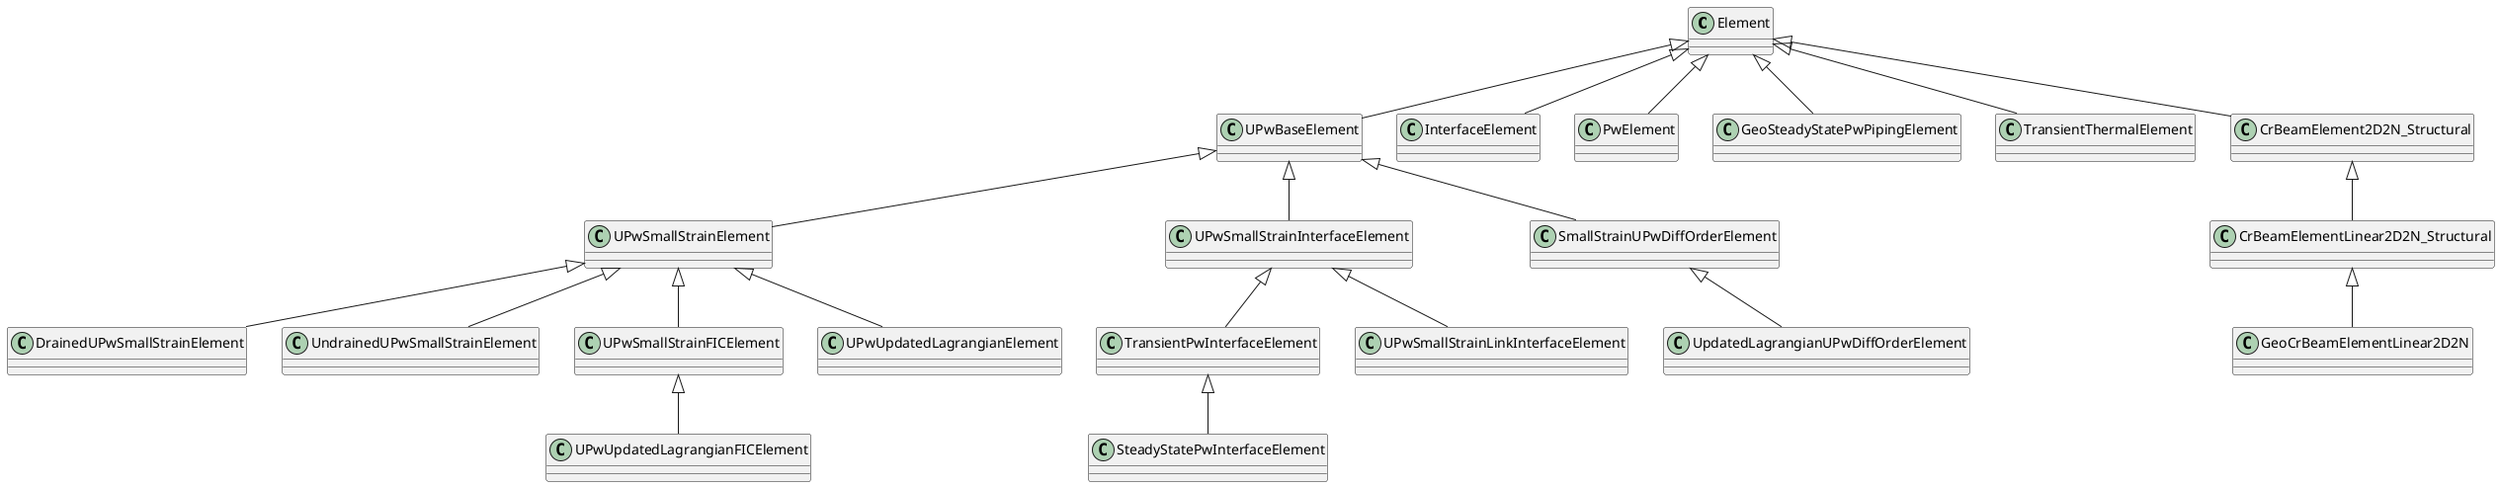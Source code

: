 @startuml
'https://plantuml.com/class-diagram

class Element

'UPW
class UPwBaseElement

class UPwSmallStrainElement
class DrainedUPwSmallStrainElement
class UndrainedUPwSmallStrainElement
class UPwSmallStrainFICElement
class UPwUpdatedLagrangianFICElement
class UPwUpdatedLagrangianElement

class UPwSmallStrainInterfaceElement
class TransientPwInterfaceElement
class SteadyStatePwInterfaceElement
class UPwSmallStrainLinkInterfaceElement

Element <|-- UPwBaseElement
UPwBaseElement <|-- UPwSmallStrainElement

UPwSmallStrainElement <|-- DrainedUPwSmallStrainElement
UPwSmallStrainElement <|-- UndrainedUPwSmallStrainElement
UPwSmallStrainElement <|-- UPwSmallStrainFICElement
UPwSmallStrainFICElement <|-- UPwUpdatedLagrangianFICElement
UPwSmallStrainElement <|-- UPwUpdatedLagrangianElement

'
'
'Diff Order
class SmallStrainUPwDiffOrderElement
class UpdatedLagrangianUPwDiffOrderElement

UPwBaseElement <|-- SmallStrainUPwDiffOrderElement
SmallStrainUPwDiffOrderElement <|-- UpdatedLagrangianUPwDiffOrderElement

UPwBaseElement <|-- UPwSmallStrainInterfaceElement
UPwSmallStrainInterfaceElement <|-- TransientPwInterfaceElement
TransientPwInterfaceElement <|-- SteadyStatePwInterfaceElement
UPwSmallStrainInterfaceElement <|-- UPwSmallStrainLinkInterfaceElement

class InterfaceElement
Element <|-- InterfaceElement

'Pw Elements
class PwElement
class GeoSteadyStatePwPipingElement

Element <|-- PwElement
Element <|-- GeoSteadyStatePwPipingElement

''Thermal
class TransientThermalElement
Element <|-- TransientThermalElement
'
'
'Structural
class CrBeamElement2D2N_Structural
class CrBeamElementLinear2D2N_Structural
class GeoCrBeamElementLinear2D2N

Element <|-- CrBeamElement2D2N_Structural
CrBeamElement2D2N_Structural <|-- CrBeamElementLinear2D2N_Structural
CrBeamElementLinear2D2N_Structural <|-- GeoCrBeamElementLinear2D2N

@enduml
